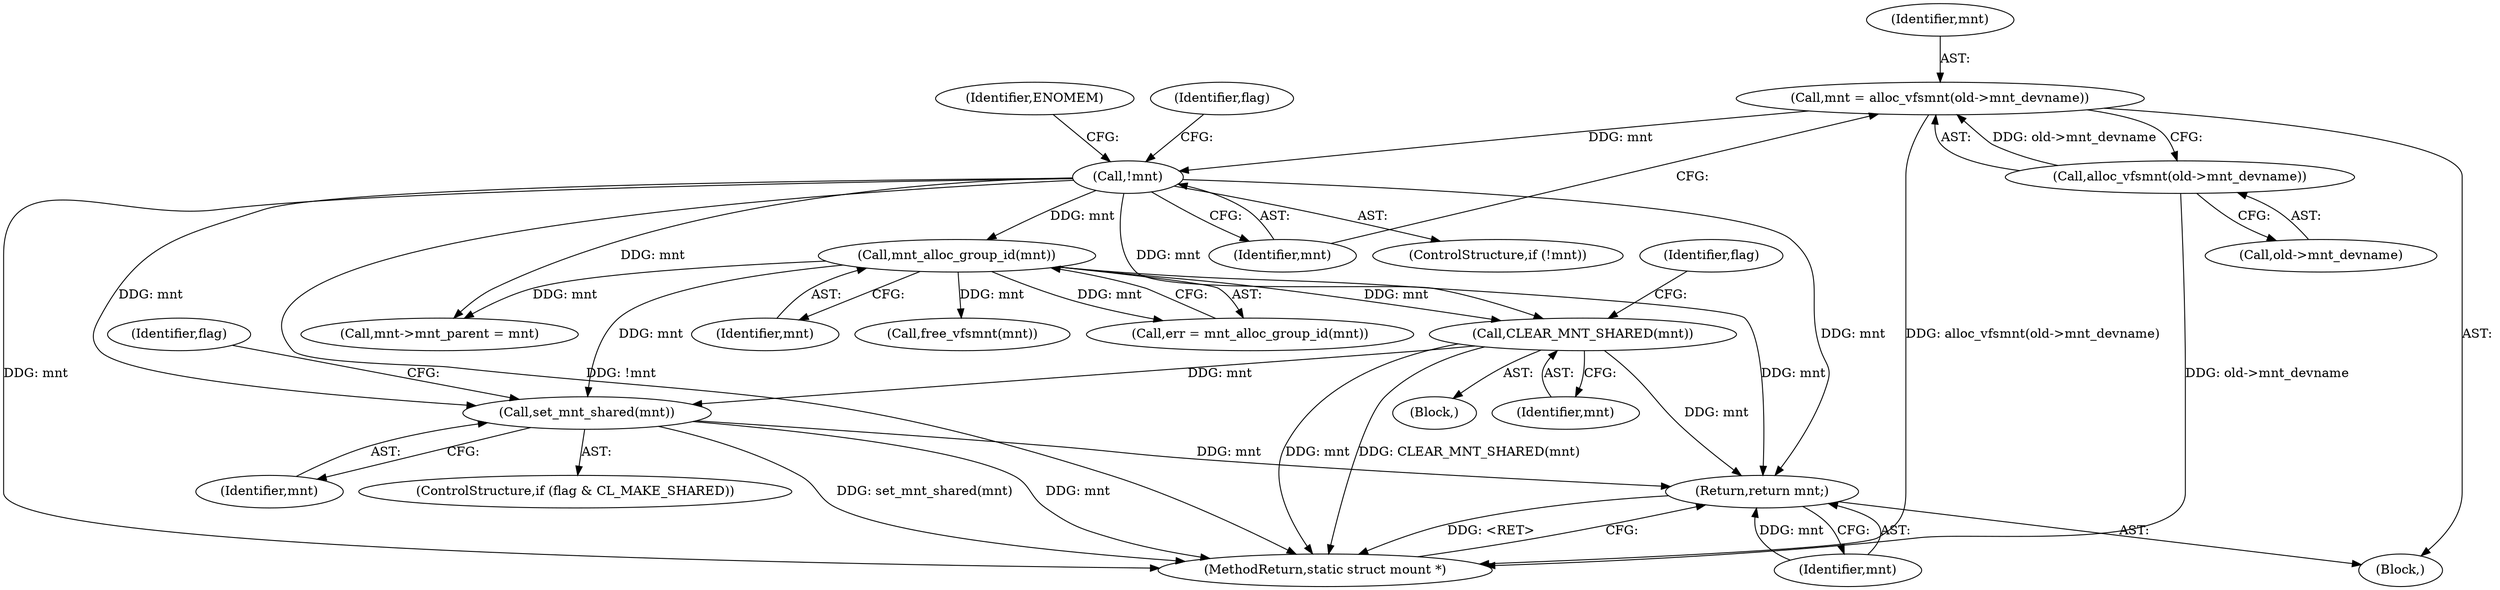 digraph "0_linux_132c94e31b8bca8ea921f9f96a57d684fa4ae0a9@pointer" {
"1000324" [label="(Call,set_mnt_shared(mnt))"];
"1000276" [label="(Call,CLEAR_MNT_SHARED(mnt))"];
"1000125" [label="(Call,!mnt)"];
"1000118" [label="(Call,mnt = alloc_vfsmnt(old->mnt_devname))"];
"1000120" [label="(Call,alloc_vfsmnt(old->mnt_devname))"];
"1000164" [label="(Call,mnt_alloc_group_id(mnt))"];
"1000347" [label="(Return,return mnt;)"];
"1000119" [label="(Identifier,mnt)"];
"1000324" [label="(Call,set_mnt_shared(mnt))"];
"1000261" [label="(Block,)"];
"1000320" [label="(ControlStructure,if (flag & CL_MAKE_SHARED))"];
"1000162" [label="(Call,err = mnt_alloc_group_id(mnt))"];
"1000130" [label="(Identifier,ENOMEM)"];
"1000328" [label="(Identifier,flag)"];
"1000277" [label="(Identifier,mnt)"];
"1000107" [label="(Block,)"];
"1000125" [label="(Call,!mnt)"];
"1000165" [label="(Identifier,mnt)"];
"1000348" [label="(Identifier,mnt)"];
"1000322" [label="(Identifier,flag)"];
"1000230" [label="(Call,mnt->mnt_parent = mnt)"];
"1000121" [label="(Call,old->mnt_devname)"];
"1000133" [label="(Identifier,flag)"];
"1000350" [label="(Call,free_vfsmnt(mnt))"];
"1000164" [label="(Call,mnt_alloc_group_id(mnt))"];
"1000347" [label="(Return,return mnt;)"];
"1000355" [label="(MethodReturn,static struct mount *)"];
"1000325" [label="(Identifier,mnt)"];
"1000126" [label="(Identifier,mnt)"];
"1000120" [label="(Call,alloc_vfsmnt(old->mnt_devname))"];
"1000276" [label="(Call,CLEAR_MNT_SHARED(mnt))"];
"1000118" [label="(Call,mnt = alloc_vfsmnt(old->mnt_devname))"];
"1000124" [label="(ControlStructure,if (!mnt))"];
"1000324" -> "1000320"  [label="AST: "];
"1000324" -> "1000325"  [label="CFG: "];
"1000325" -> "1000324"  [label="AST: "];
"1000328" -> "1000324"  [label="CFG: "];
"1000324" -> "1000355"  [label="DDG: set_mnt_shared(mnt)"];
"1000324" -> "1000355"  [label="DDG: mnt"];
"1000276" -> "1000324"  [label="DDG: mnt"];
"1000125" -> "1000324"  [label="DDG: mnt"];
"1000164" -> "1000324"  [label="DDG: mnt"];
"1000324" -> "1000347"  [label="DDG: mnt"];
"1000276" -> "1000261"  [label="AST: "];
"1000276" -> "1000277"  [label="CFG: "];
"1000277" -> "1000276"  [label="AST: "];
"1000322" -> "1000276"  [label="CFG: "];
"1000276" -> "1000355"  [label="DDG: CLEAR_MNT_SHARED(mnt)"];
"1000276" -> "1000355"  [label="DDG: mnt"];
"1000125" -> "1000276"  [label="DDG: mnt"];
"1000164" -> "1000276"  [label="DDG: mnt"];
"1000276" -> "1000347"  [label="DDG: mnt"];
"1000125" -> "1000124"  [label="AST: "];
"1000125" -> "1000126"  [label="CFG: "];
"1000126" -> "1000125"  [label="AST: "];
"1000130" -> "1000125"  [label="CFG: "];
"1000133" -> "1000125"  [label="CFG: "];
"1000125" -> "1000355"  [label="DDG: mnt"];
"1000125" -> "1000355"  [label="DDG: !mnt"];
"1000118" -> "1000125"  [label="DDG: mnt"];
"1000125" -> "1000164"  [label="DDG: mnt"];
"1000125" -> "1000230"  [label="DDG: mnt"];
"1000125" -> "1000347"  [label="DDG: mnt"];
"1000118" -> "1000107"  [label="AST: "];
"1000118" -> "1000120"  [label="CFG: "];
"1000119" -> "1000118"  [label="AST: "];
"1000120" -> "1000118"  [label="AST: "];
"1000126" -> "1000118"  [label="CFG: "];
"1000118" -> "1000355"  [label="DDG: alloc_vfsmnt(old->mnt_devname)"];
"1000120" -> "1000118"  [label="DDG: old->mnt_devname"];
"1000120" -> "1000121"  [label="CFG: "];
"1000121" -> "1000120"  [label="AST: "];
"1000120" -> "1000355"  [label="DDG: old->mnt_devname"];
"1000164" -> "1000162"  [label="AST: "];
"1000164" -> "1000165"  [label="CFG: "];
"1000165" -> "1000164"  [label="AST: "];
"1000162" -> "1000164"  [label="CFG: "];
"1000164" -> "1000162"  [label="DDG: mnt"];
"1000164" -> "1000230"  [label="DDG: mnt"];
"1000164" -> "1000347"  [label="DDG: mnt"];
"1000164" -> "1000350"  [label="DDG: mnt"];
"1000347" -> "1000107"  [label="AST: "];
"1000347" -> "1000348"  [label="CFG: "];
"1000348" -> "1000347"  [label="AST: "];
"1000355" -> "1000347"  [label="CFG: "];
"1000347" -> "1000355"  [label="DDG: <RET>"];
"1000348" -> "1000347"  [label="DDG: mnt"];
}
